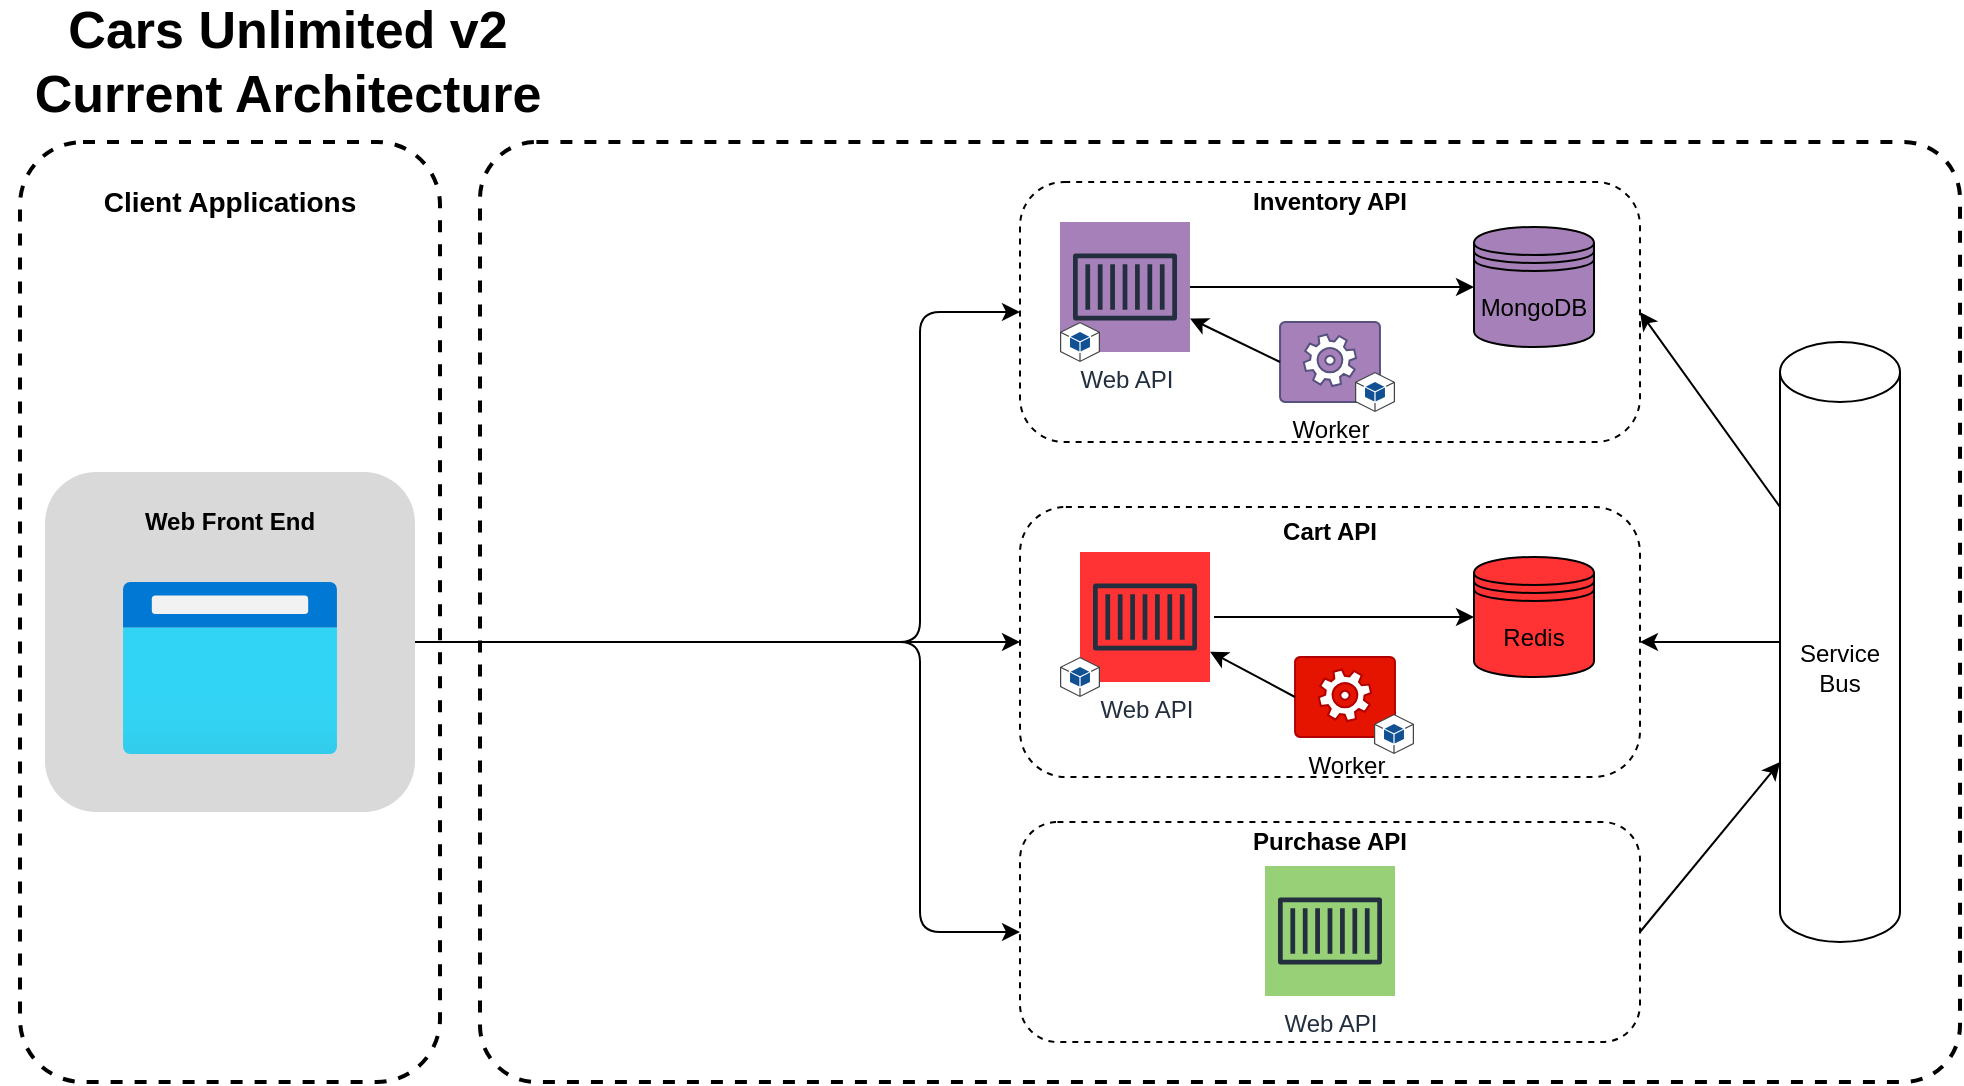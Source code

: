 <mxfile version="17.0.0" type="device"><diagram id="NgRMmnyyT2lxzIqJ24Rt" name="Page-1"><mxGraphModel dx="1469" dy="1136" grid="1" gridSize="10" guides="1" tooltips="1" connect="1" arrows="1" fold="1" page="1" pageScale="1" pageWidth="827" pageHeight="1169" math="0" shadow="0"><root><mxCell id="0"/><mxCell id="1" parent="0"/><mxCell id="zuNMa6ZB9qyJN0NXE7Cp-23" value="" style="rounded=1;whiteSpace=wrap;html=1;dashed=1;fillColor=none;strokeWidth=2;arcSize=6;" parent="1" vertex="1"><mxGeometry x="270" y="190" width="740" height="470" as="geometry"/></mxCell><mxCell id="zuNMa6ZB9qyJN0NXE7Cp-10" value="" style="rounded=1;whiteSpace=wrap;html=1;dashed=1;fillColor=none;strokeWidth=2;" parent="1" vertex="1"><mxGeometry x="40" y="190" width="210" height="470" as="geometry"/></mxCell><mxCell id="zuNMa6ZB9qyJN0NXE7Cp-11" value="" style="rounded=1;whiteSpace=wrap;html=1;dashed=1;strokeWidth=2;strokeColor=none;fillColor=#D9D9D9;" parent="1" vertex="1"><mxGeometry x="52.5" y="355" width="185" height="170" as="geometry"/></mxCell><mxCell id="zuNMa6ZB9qyJN0NXE7Cp-13" value="Web Front End" style="text;html=1;strokeColor=none;fillColor=none;align=center;verticalAlign=middle;whiteSpace=wrap;rounded=0;dashed=1;fontStyle=1" parent="1" vertex="1"><mxGeometry x="81" y="370" width="128" height="20" as="geometry"/></mxCell><mxCell id="zuNMa6ZB9qyJN0NXE7Cp-22" value="Client Applications" style="text;html=1;strokeColor=none;fillColor=none;align=center;verticalAlign=middle;whiteSpace=wrap;rounded=0;dashed=1;fontStyle=1;fontSize=14;" parent="1" vertex="1"><mxGeometry x="70" y="210" width="150" height="20" as="geometry"/></mxCell><mxCell id="zuNMa6ZB9qyJN0NXE7Cp-24" value="" style="rounded=1;whiteSpace=wrap;html=1;dashed=1;fillColor=none;strokeWidth=1;arcSize=17;" parent="1" vertex="1"><mxGeometry x="540" y="210" width="310" height="130" as="geometry"/></mxCell><mxCell id="zuNMa6ZB9qyJN0NXE7Cp-32" value="Web API" style="outlineConnect=0;fontColor=#232F3E;gradientColor=none;strokeColor=#232F3E;dashed=0;verticalLabelPosition=bottom;verticalAlign=top;align=center;html=1;fontSize=12;fontStyle=0;aspect=fixed;shape=mxgraph.aws4.resourceIcon;resIcon=mxgraph.aws4.container_1;fillColor=#A680B8;" parent="1" vertex="1"><mxGeometry x="560" y="230" width="65" height="65" as="geometry"/></mxCell><mxCell id="zuNMa6ZB9qyJN0NXE7Cp-33" value="&lt;font style=&quot;font-size: 12px&quot;&gt;MongoDB&lt;/font&gt;" style="shape=datastore;whiteSpace=wrap;html=1;strokeWidth=1;fontSize=14;fillColor=#A680B8;" parent="1" vertex="1"><mxGeometry x="767" y="232.5" width="60" height="60" as="geometry"/></mxCell><mxCell id="zuNMa6ZB9qyJN0NXE7Cp-34" value="" style="endArrow=classic;html=1;strokeWidth=1;fontSize=14;entryX=0;entryY=0.5;entryDx=0;entryDy=0;" parent="1" source="zuNMa6ZB9qyJN0NXE7Cp-32" target="zuNMa6ZB9qyJN0NXE7Cp-33" edge="1"><mxGeometry width="50" height="50" relative="1" as="geometry"><mxPoint x="640" y="313.5" as="sourcePoint"/><mxPoint x="690" y="263.5" as="targetPoint"/></mxGeometry></mxCell><mxCell id="zuNMa6ZB9qyJN0NXE7Cp-36" value="Inventory API" style="text;html=1;strokeColor=none;fillColor=none;align=center;verticalAlign=middle;whiteSpace=wrap;rounded=0;dashed=1;fontStyle=1" parent="1" vertex="1"><mxGeometry x="640" y="210" width="110" height="20" as="geometry"/></mxCell><mxCell id="zuNMa6ZB9qyJN0NXE7Cp-37" value="" style="endArrow=classic;html=1;strokeWidth=1;fontSize=14;exitX=1;exitY=0.5;exitDx=0;exitDy=0;entryX=0;entryY=0.5;entryDx=0;entryDy=0;" parent="1" source="zuNMa6ZB9qyJN0NXE7Cp-11" edge="1" target="zuNMa6ZB9qyJN0NXE7Cp-24"><mxGeometry width="50" height="50" relative="1" as="geometry"><mxPoint x="459" y="450" as="sourcePoint"/><mxPoint x="520" y="300" as="targetPoint"/><Array as="points"><mxPoint x="490" y="440"/><mxPoint x="490" y="275"/></Array></mxGeometry></mxCell><mxCell id="zuNMa6ZB9qyJN0NXE7Cp-39" value="" style="rounded=1;whiteSpace=wrap;html=1;dashed=1;fillColor=none;strokeWidth=1;arcSize=17;" parent="1" vertex="1"><mxGeometry x="540" y="372.5" width="310" height="135" as="geometry"/></mxCell><mxCell id="zuNMa6ZB9qyJN0NXE7Cp-40" value="Web API" style="outlineConnect=0;fontColor=#232F3E;gradientColor=none;strokeColor=#232F3E;dashed=0;verticalLabelPosition=bottom;verticalAlign=top;align=center;html=1;fontSize=12;fontStyle=0;aspect=fixed;shape=mxgraph.aws4.resourceIcon;resIcon=mxgraph.aws4.container_1;fillColor=#FF3333;" parent="1" vertex="1"><mxGeometry x="570" y="395" width="65" height="65" as="geometry"/></mxCell><mxCell id="zuNMa6ZB9qyJN0NXE7Cp-41" value="&lt;font style=&quot;font-size: 12px&quot;&gt;Redis&lt;/font&gt;" style="shape=datastore;whiteSpace=wrap;html=1;strokeWidth=1;fontSize=14;fillColor=#FF3333;" parent="1" vertex="1"><mxGeometry x="767" y="397.5" width="60" height="60" as="geometry"/></mxCell><mxCell id="zuNMa6ZB9qyJN0NXE7Cp-42" value="Cart API" style="text;html=1;strokeColor=none;fillColor=none;align=center;verticalAlign=middle;whiteSpace=wrap;rounded=0;dashed=1;fontStyle=1" parent="1" vertex="1"><mxGeometry x="640" y="375" width="110" height="20" as="geometry"/></mxCell><mxCell id="zuNMa6ZB9qyJN0NXE7Cp-43" value="" style="endArrow=classic;html=1;strokeWidth=1;fontSize=14;entryX=0;entryY=0.5;entryDx=0;entryDy=0;" parent="1" target="zuNMa6ZB9qyJN0NXE7Cp-41" edge="1"><mxGeometry width="50" height="50" relative="1" as="geometry"><mxPoint x="637" y="427.5" as="sourcePoint"/><mxPoint x="685" y="397.5" as="targetPoint"/></mxGeometry></mxCell><mxCell id="zuNMa6ZB9qyJN0NXE7Cp-44" value="" style="rounded=1;whiteSpace=wrap;html=1;dashed=1;fillColor=none;strokeWidth=1;arcSize=17;" parent="1" vertex="1"><mxGeometry x="540" y="530" width="310" height="110" as="geometry"/></mxCell><mxCell id="zuNMa6ZB9qyJN0NXE7Cp-45" value="Web API" style="outlineConnect=0;fontColor=#232F3E;gradientColor=none;strokeColor=#232F3E;dashed=0;verticalLabelPosition=bottom;verticalAlign=top;align=center;html=1;fontSize=12;fontStyle=0;aspect=fixed;shape=mxgraph.aws4.resourceIcon;resIcon=mxgraph.aws4.container_1;fillColor=#97D077;" parent="1" vertex="1"><mxGeometry x="662.5" y="552" width="65" height="65" as="geometry"/></mxCell><mxCell id="zuNMa6ZB9qyJN0NXE7Cp-47" value="Purchase API" style="text;html=1;strokeColor=none;fillColor=none;align=center;verticalAlign=middle;whiteSpace=wrap;rounded=0;dashed=1;fontStyle=1" parent="1" vertex="1"><mxGeometry x="640" y="530" width="110" height="20" as="geometry"/></mxCell><mxCell id="zuNMa6ZB9qyJN0NXE7Cp-50" value="" style="endArrow=classic;html=1;strokeWidth=1;fontSize=14;exitX=1;exitY=0.5;exitDx=0;exitDy=0;entryX=0;entryY=0.5;entryDx=0;entryDy=0;" parent="1" source="zuNMa6ZB9qyJN0NXE7Cp-11" edge="1" target="zuNMa6ZB9qyJN0NXE7Cp-39"><mxGeometry width="50" height="50" relative="1" as="geometry"><mxPoint x="459" y="450" as="sourcePoint"/><mxPoint x="520" y="450" as="targetPoint"/></mxGeometry></mxCell><mxCell id="zuNMa6ZB9qyJN0NXE7Cp-52" value="" style="endArrow=classic;html=1;strokeWidth=1;fontSize=14;exitX=1;exitY=0.5;exitDx=0;exitDy=0;entryX=0;entryY=0.5;entryDx=0;entryDy=0;" parent="1" source="zuNMa6ZB9qyJN0NXE7Cp-11" edge="1" target="zuNMa6ZB9qyJN0NXE7Cp-44"><mxGeometry width="50" height="50" relative="1" as="geometry"><mxPoint x="459" y="450" as="sourcePoint"/><mxPoint x="520" y="590" as="targetPoint"/><Array as="points"><mxPoint x="490" y="440"/><mxPoint x="490" y="585"/></Array></mxGeometry></mxCell><mxCell id="zuNMa6ZB9qyJN0NXE7Cp-54" value="Cars Unlimited v2 Current Architecture" style="text;html=1;strokeColor=none;fillColor=none;align=center;verticalAlign=middle;whiteSpace=wrap;rounded=0;fontSize=26;fontStyle=1" parent="1" vertex="1"><mxGeometry x="30" y="140" width="288" height="20" as="geometry"/></mxCell><mxCell id="O7zLqRufhenkIDoh6HGw-1" value="Service Bus" style="shape=cylinder3;whiteSpace=wrap;html=1;boundedLbl=1;backgroundOutline=1;size=15;" parent="1" vertex="1"><mxGeometry x="920" y="290" width="60" height="300" as="geometry"/></mxCell><mxCell id="O7zLqRufhenkIDoh6HGw-2" value="" style="endArrow=classic;html=1;exitX=1;exitY=0.5;exitDx=0;exitDy=0;entryX=0;entryY=0;entryDx=0;entryDy=210;entryPerimeter=0;" parent="1" source="zuNMa6ZB9qyJN0NXE7Cp-44" target="O7zLqRufhenkIDoh6HGw-1" edge="1"><mxGeometry width="50" height="50" relative="1" as="geometry"><mxPoint x="790" y="600" as="sourcePoint"/><mxPoint x="840" y="550" as="targetPoint"/></mxGeometry></mxCell><mxCell id="O7zLqRufhenkIDoh6HGw-3" value="" style="endArrow=classic;html=1;exitX=0;exitY=0.5;exitDx=0;exitDy=0;exitPerimeter=0;entryX=1;entryY=0.5;entryDx=0;entryDy=0;" parent="1" source="O7zLqRufhenkIDoh6HGw-1" target="zuNMa6ZB9qyJN0NXE7Cp-39" edge="1"><mxGeometry width="50" height="50" relative="1" as="geometry"><mxPoint x="790" y="460" as="sourcePoint"/><mxPoint x="840" y="410" as="targetPoint"/></mxGeometry></mxCell><mxCell id="O7zLqRufhenkIDoh6HGw-4" value="" style="endArrow=classic;html=1;exitX=0;exitY=0;exitDx=0;exitDy=82.5;exitPerimeter=0;entryX=1;entryY=0.5;entryDx=0;entryDy=0;" parent="1" source="O7zLqRufhenkIDoh6HGw-1" target="zuNMa6ZB9qyJN0NXE7Cp-24" edge="1"><mxGeometry width="50" height="50" relative="1" as="geometry"><mxPoint x="800" y="310" as="sourcePoint"/><mxPoint x="850" y="260" as="targetPoint"/></mxGeometry></mxCell><mxCell id="O7zLqRufhenkIDoh6HGw-5" value="Worker" style="verticalLabelPosition=bottom;html=1;verticalAlign=top;align=center;strokeColor=#56517e;shape=mxgraph.azure.worker_role;fillColor=#A680B8;" parent="1" vertex="1"><mxGeometry x="670" y="280" width="50" height="40" as="geometry"/></mxCell><mxCell id="O7zLqRufhenkIDoh6HGw-6" value="" style="endArrow=classic;html=1;exitX=0;exitY=0.5;exitDx=0;exitDy=0;exitPerimeter=0;" parent="1" source="O7zLqRufhenkIDoh6HGw-5" target="zuNMa6ZB9qyJN0NXE7Cp-32" edge="1"><mxGeometry width="50" height="50" relative="1" as="geometry"><mxPoint x="770" y="270" as="sourcePoint"/><mxPoint x="820" y="220" as="targetPoint"/></mxGeometry></mxCell><mxCell id="O7zLqRufhenkIDoh6HGw-7" value="Worker" style="verticalLabelPosition=bottom;html=1;verticalAlign=top;align=center;strokeColor=#B20000;shape=mxgraph.azure.worker_role;fillColor=#e51400;" parent="1" vertex="1"><mxGeometry x="677.5" y="447.5" width="50" height="40" as="geometry"/></mxCell><mxCell id="O7zLqRufhenkIDoh6HGw-8" value="" style="endArrow=classic;html=1;exitX=0;exitY=0.5;exitDx=0;exitDy=0;exitPerimeter=0;" parent="1" source="O7zLqRufhenkIDoh6HGw-7" target="zuNMa6ZB9qyJN0NXE7Cp-40" edge="1"><mxGeometry width="50" height="50" relative="1" as="geometry"><mxPoint x="770" y="477.5" as="sourcePoint"/><mxPoint x="820" y="427.5" as="targetPoint"/></mxGeometry></mxCell><mxCell id="CQ5O7oV0Gs6Yo8UqgJhD-4" value="" style="aspect=fixed;html=1;points=[];align=center;image;fontSize=12;image=img/lib/azure2/general/Browser.svg;" vertex="1" parent="1"><mxGeometry x="91.25" y="410" width="107.5" height="86" as="geometry"/></mxCell><mxCell id="CQ5O7oV0Gs6Yo8UqgJhD-5" value="" style="outlineConnect=0;dashed=0;verticalLabelPosition=bottom;verticalAlign=top;align=center;html=1;shape=mxgraph.aws3.android;fillColor=#115193;gradientColor=none;" vertex="1" parent="1"><mxGeometry x="560" y="280" width="20" height="20" as="geometry"/></mxCell><mxCell id="CQ5O7oV0Gs6Yo8UqgJhD-6" value="" style="outlineConnect=0;dashed=0;verticalLabelPosition=bottom;verticalAlign=top;align=center;html=1;shape=mxgraph.aws3.android;fillColor=#115193;gradientColor=none;" vertex="1" parent="1"><mxGeometry x="707.5" y="305" width="20" height="20" as="geometry"/></mxCell><mxCell id="CQ5O7oV0Gs6Yo8UqgJhD-7" value="" style="outlineConnect=0;dashed=0;verticalLabelPosition=bottom;verticalAlign=top;align=center;html=1;shape=mxgraph.aws3.android;fillColor=#115193;gradientColor=none;" vertex="1" parent="1"><mxGeometry x="717" y="476" width="20" height="20" as="geometry"/></mxCell><mxCell id="CQ5O7oV0Gs6Yo8UqgJhD-8" value="" style="outlineConnect=0;dashed=0;verticalLabelPosition=bottom;verticalAlign=top;align=center;html=1;shape=mxgraph.aws3.android;fillColor=#115193;gradientColor=none;" vertex="1" parent="1"><mxGeometry x="560" y="447.5" width="20" height="20" as="geometry"/></mxCell><mxCell id="CQ5O7oV0Gs6Yo8UqgJhD-9" value="" style="shape=image;verticalLabelPosition=bottom;labelBackgroundColor=default;verticalAlign=top;aspect=fixed;imageAspect=0;image=https://computersfearme.com/images/gopher.svg;" vertex="1" parent="1"><mxGeometry x="655.62" y="610" width="14.38" height="20" as="geometry"/></mxCell></root></mxGraphModel></diagram></mxfile>